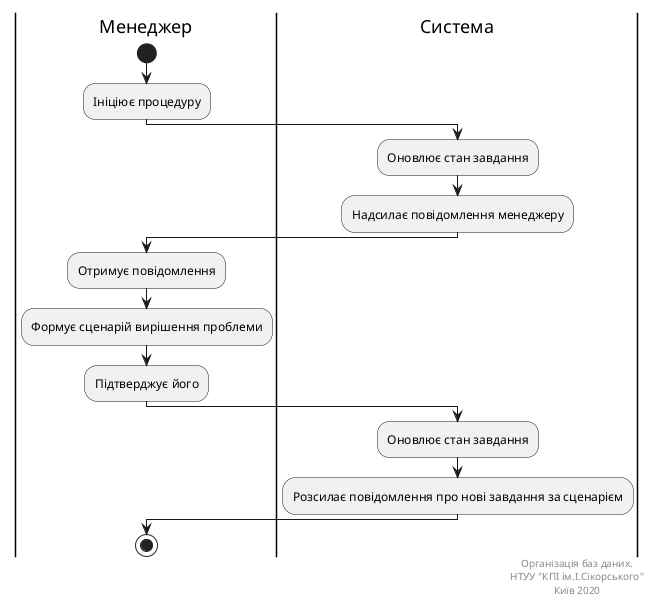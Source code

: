 @startuml runProject

|Менеджер|
start
:Ініціює процедуру;

|Система|
:Оновлює стан завдання;
:Надсилає повідомлення менеджеру;

|Менеджер|
:Отримує повідомлення;
:Формує сценарій вирішення проблеми;
:Підтверджує його;

|Система|
:Оновлює стан завдання;
:Розсилає повідомлення про нові завдання за сценарієм;

|Менеджер|
stop


right footer
Організація баз даних.
НТУУ "КПІ ім.І.Сікорського"
Київ 2020 
end footer
@enduml
